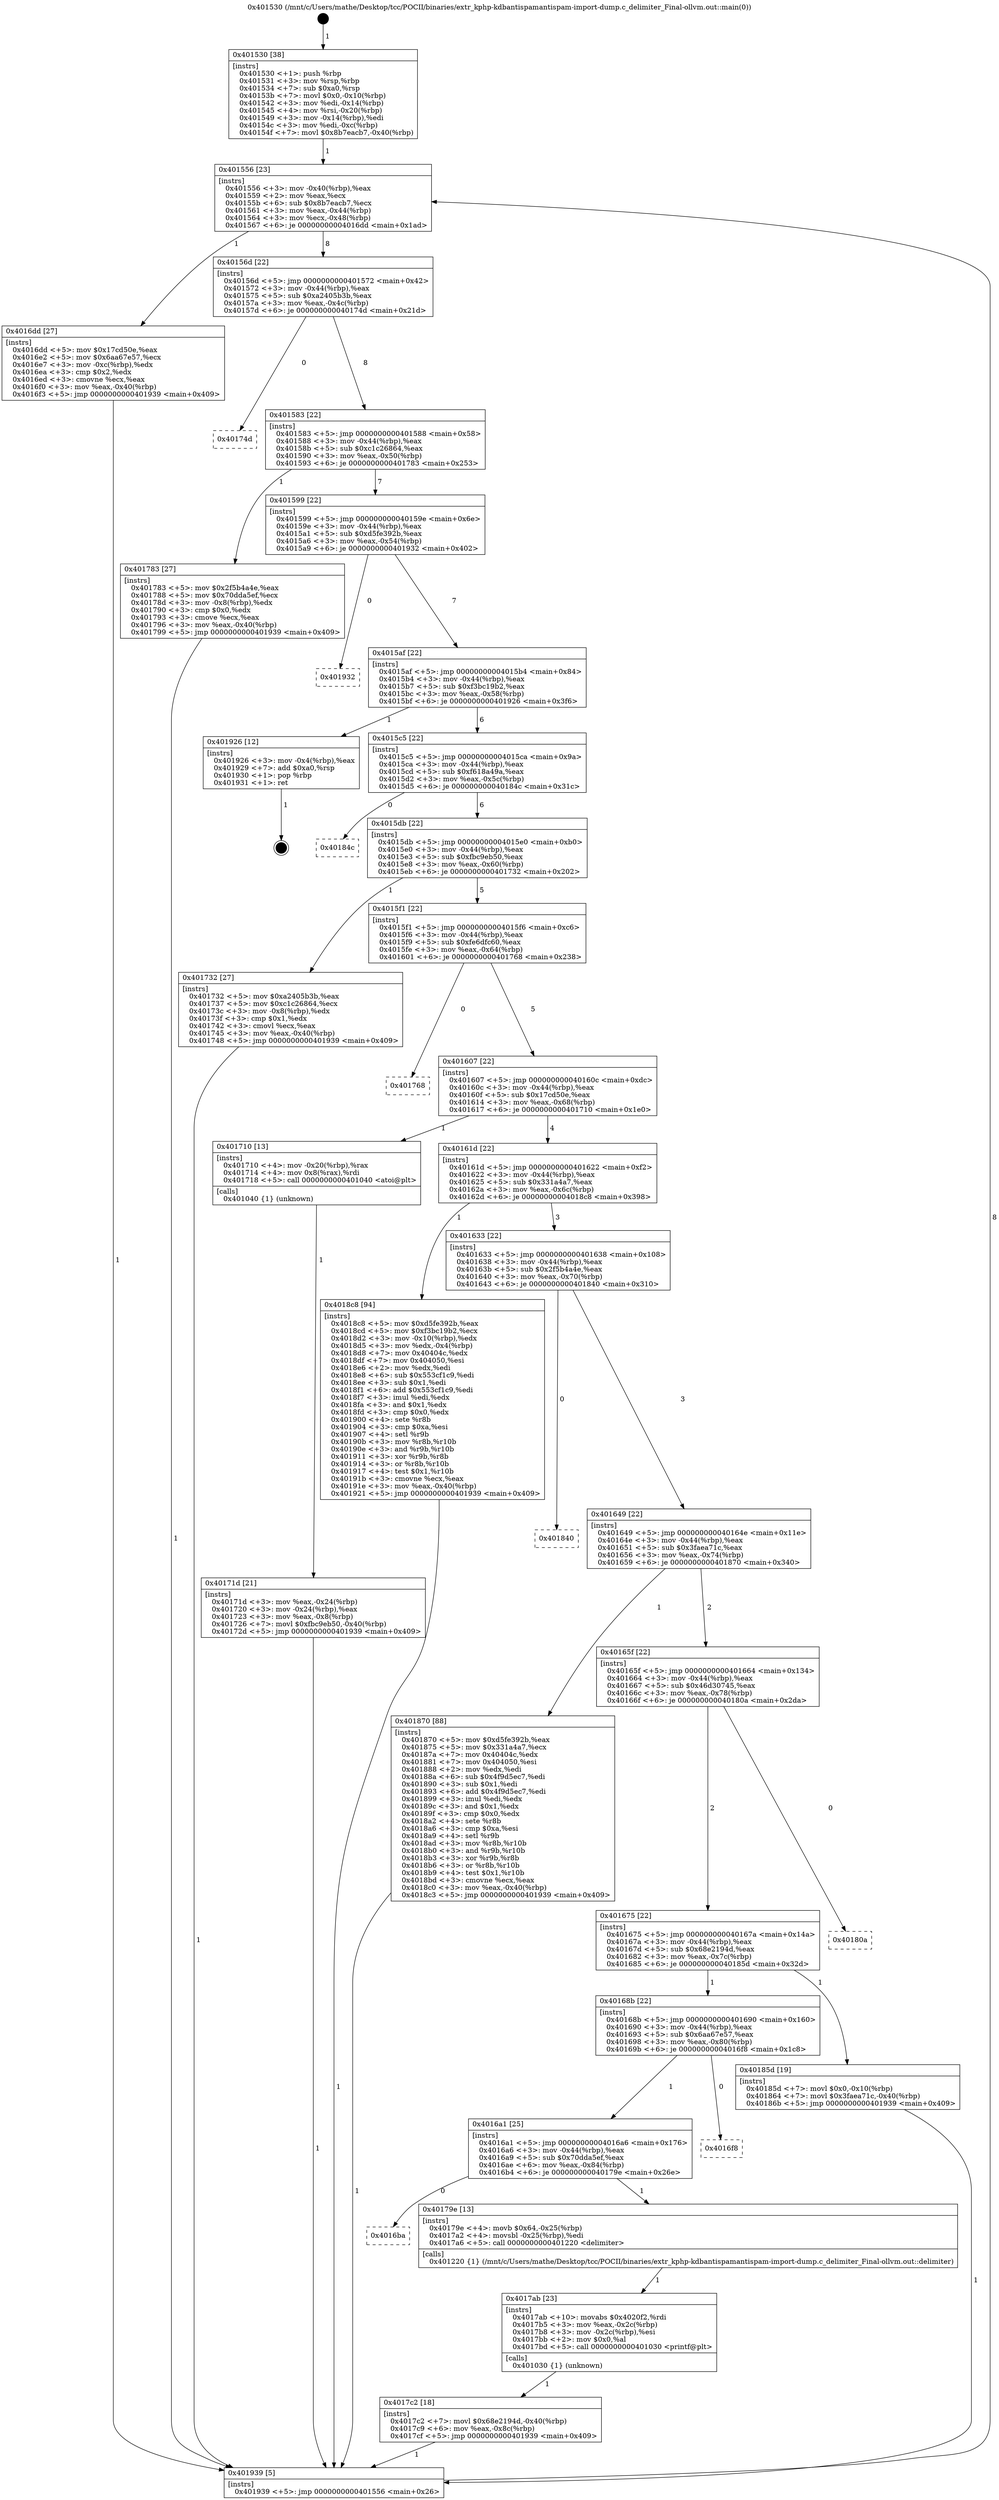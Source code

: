 digraph "0x401530" {
  label = "0x401530 (/mnt/c/Users/mathe/Desktop/tcc/POCII/binaries/extr_kphp-kdbantispamantispam-import-dump.c_delimiter_Final-ollvm.out::main(0))"
  labelloc = "t"
  node[shape=record]

  Entry [label="",width=0.3,height=0.3,shape=circle,fillcolor=black,style=filled]
  "0x401556" [label="{
     0x401556 [23]\l
     | [instrs]\l
     &nbsp;&nbsp;0x401556 \<+3\>: mov -0x40(%rbp),%eax\l
     &nbsp;&nbsp;0x401559 \<+2\>: mov %eax,%ecx\l
     &nbsp;&nbsp;0x40155b \<+6\>: sub $0x8b7eacb7,%ecx\l
     &nbsp;&nbsp;0x401561 \<+3\>: mov %eax,-0x44(%rbp)\l
     &nbsp;&nbsp;0x401564 \<+3\>: mov %ecx,-0x48(%rbp)\l
     &nbsp;&nbsp;0x401567 \<+6\>: je 00000000004016dd \<main+0x1ad\>\l
  }"]
  "0x4016dd" [label="{
     0x4016dd [27]\l
     | [instrs]\l
     &nbsp;&nbsp;0x4016dd \<+5\>: mov $0x17cd50e,%eax\l
     &nbsp;&nbsp;0x4016e2 \<+5\>: mov $0x6aa67e57,%ecx\l
     &nbsp;&nbsp;0x4016e7 \<+3\>: mov -0xc(%rbp),%edx\l
     &nbsp;&nbsp;0x4016ea \<+3\>: cmp $0x2,%edx\l
     &nbsp;&nbsp;0x4016ed \<+3\>: cmovne %ecx,%eax\l
     &nbsp;&nbsp;0x4016f0 \<+3\>: mov %eax,-0x40(%rbp)\l
     &nbsp;&nbsp;0x4016f3 \<+5\>: jmp 0000000000401939 \<main+0x409\>\l
  }"]
  "0x40156d" [label="{
     0x40156d [22]\l
     | [instrs]\l
     &nbsp;&nbsp;0x40156d \<+5\>: jmp 0000000000401572 \<main+0x42\>\l
     &nbsp;&nbsp;0x401572 \<+3\>: mov -0x44(%rbp),%eax\l
     &nbsp;&nbsp;0x401575 \<+5\>: sub $0xa2405b3b,%eax\l
     &nbsp;&nbsp;0x40157a \<+3\>: mov %eax,-0x4c(%rbp)\l
     &nbsp;&nbsp;0x40157d \<+6\>: je 000000000040174d \<main+0x21d\>\l
  }"]
  "0x401939" [label="{
     0x401939 [5]\l
     | [instrs]\l
     &nbsp;&nbsp;0x401939 \<+5\>: jmp 0000000000401556 \<main+0x26\>\l
  }"]
  "0x401530" [label="{
     0x401530 [38]\l
     | [instrs]\l
     &nbsp;&nbsp;0x401530 \<+1\>: push %rbp\l
     &nbsp;&nbsp;0x401531 \<+3\>: mov %rsp,%rbp\l
     &nbsp;&nbsp;0x401534 \<+7\>: sub $0xa0,%rsp\l
     &nbsp;&nbsp;0x40153b \<+7\>: movl $0x0,-0x10(%rbp)\l
     &nbsp;&nbsp;0x401542 \<+3\>: mov %edi,-0x14(%rbp)\l
     &nbsp;&nbsp;0x401545 \<+4\>: mov %rsi,-0x20(%rbp)\l
     &nbsp;&nbsp;0x401549 \<+3\>: mov -0x14(%rbp),%edi\l
     &nbsp;&nbsp;0x40154c \<+3\>: mov %edi,-0xc(%rbp)\l
     &nbsp;&nbsp;0x40154f \<+7\>: movl $0x8b7eacb7,-0x40(%rbp)\l
  }"]
  Exit [label="",width=0.3,height=0.3,shape=circle,fillcolor=black,style=filled,peripheries=2]
  "0x40174d" [label="{
     0x40174d\l
  }", style=dashed]
  "0x401583" [label="{
     0x401583 [22]\l
     | [instrs]\l
     &nbsp;&nbsp;0x401583 \<+5\>: jmp 0000000000401588 \<main+0x58\>\l
     &nbsp;&nbsp;0x401588 \<+3\>: mov -0x44(%rbp),%eax\l
     &nbsp;&nbsp;0x40158b \<+5\>: sub $0xc1c26864,%eax\l
     &nbsp;&nbsp;0x401590 \<+3\>: mov %eax,-0x50(%rbp)\l
     &nbsp;&nbsp;0x401593 \<+6\>: je 0000000000401783 \<main+0x253\>\l
  }"]
  "0x4017c2" [label="{
     0x4017c2 [18]\l
     | [instrs]\l
     &nbsp;&nbsp;0x4017c2 \<+7\>: movl $0x68e2194d,-0x40(%rbp)\l
     &nbsp;&nbsp;0x4017c9 \<+6\>: mov %eax,-0x8c(%rbp)\l
     &nbsp;&nbsp;0x4017cf \<+5\>: jmp 0000000000401939 \<main+0x409\>\l
  }"]
  "0x401783" [label="{
     0x401783 [27]\l
     | [instrs]\l
     &nbsp;&nbsp;0x401783 \<+5\>: mov $0x2f5b4a4e,%eax\l
     &nbsp;&nbsp;0x401788 \<+5\>: mov $0x70dda5ef,%ecx\l
     &nbsp;&nbsp;0x40178d \<+3\>: mov -0x8(%rbp),%edx\l
     &nbsp;&nbsp;0x401790 \<+3\>: cmp $0x0,%edx\l
     &nbsp;&nbsp;0x401793 \<+3\>: cmove %ecx,%eax\l
     &nbsp;&nbsp;0x401796 \<+3\>: mov %eax,-0x40(%rbp)\l
     &nbsp;&nbsp;0x401799 \<+5\>: jmp 0000000000401939 \<main+0x409\>\l
  }"]
  "0x401599" [label="{
     0x401599 [22]\l
     | [instrs]\l
     &nbsp;&nbsp;0x401599 \<+5\>: jmp 000000000040159e \<main+0x6e\>\l
     &nbsp;&nbsp;0x40159e \<+3\>: mov -0x44(%rbp),%eax\l
     &nbsp;&nbsp;0x4015a1 \<+5\>: sub $0xd5fe392b,%eax\l
     &nbsp;&nbsp;0x4015a6 \<+3\>: mov %eax,-0x54(%rbp)\l
     &nbsp;&nbsp;0x4015a9 \<+6\>: je 0000000000401932 \<main+0x402\>\l
  }"]
  "0x4017ab" [label="{
     0x4017ab [23]\l
     | [instrs]\l
     &nbsp;&nbsp;0x4017ab \<+10\>: movabs $0x4020f2,%rdi\l
     &nbsp;&nbsp;0x4017b5 \<+3\>: mov %eax,-0x2c(%rbp)\l
     &nbsp;&nbsp;0x4017b8 \<+3\>: mov -0x2c(%rbp),%esi\l
     &nbsp;&nbsp;0x4017bb \<+2\>: mov $0x0,%al\l
     &nbsp;&nbsp;0x4017bd \<+5\>: call 0000000000401030 \<printf@plt\>\l
     | [calls]\l
     &nbsp;&nbsp;0x401030 \{1\} (unknown)\l
  }"]
  "0x401932" [label="{
     0x401932\l
  }", style=dashed]
  "0x4015af" [label="{
     0x4015af [22]\l
     | [instrs]\l
     &nbsp;&nbsp;0x4015af \<+5\>: jmp 00000000004015b4 \<main+0x84\>\l
     &nbsp;&nbsp;0x4015b4 \<+3\>: mov -0x44(%rbp),%eax\l
     &nbsp;&nbsp;0x4015b7 \<+5\>: sub $0xf3bc19b2,%eax\l
     &nbsp;&nbsp;0x4015bc \<+3\>: mov %eax,-0x58(%rbp)\l
     &nbsp;&nbsp;0x4015bf \<+6\>: je 0000000000401926 \<main+0x3f6\>\l
  }"]
  "0x4016ba" [label="{
     0x4016ba\l
  }", style=dashed]
  "0x401926" [label="{
     0x401926 [12]\l
     | [instrs]\l
     &nbsp;&nbsp;0x401926 \<+3\>: mov -0x4(%rbp),%eax\l
     &nbsp;&nbsp;0x401929 \<+7\>: add $0xa0,%rsp\l
     &nbsp;&nbsp;0x401930 \<+1\>: pop %rbp\l
     &nbsp;&nbsp;0x401931 \<+1\>: ret\l
  }"]
  "0x4015c5" [label="{
     0x4015c5 [22]\l
     | [instrs]\l
     &nbsp;&nbsp;0x4015c5 \<+5\>: jmp 00000000004015ca \<main+0x9a\>\l
     &nbsp;&nbsp;0x4015ca \<+3\>: mov -0x44(%rbp),%eax\l
     &nbsp;&nbsp;0x4015cd \<+5\>: sub $0xf618a49a,%eax\l
     &nbsp;&nbsp;0x4015d2 \<+3\>: mov %eax,-0x5c(%rbp)\l
     &nbsp;&nbsp;0x4015d5 \<+6\>: je 000000000040184c \<main+0x31c\>\l
  }"]
  "0x40179e" [label="{
     0x40179e [13]\l
     | [instrs]\l
     &nbsp;&nbsp;0x40179e \<+4\>: movb $0x64,-0x25(%rbp)\l
     &nbsp;&nbsp;0x4017a2 \<+4\>: movsbl -0x25(%rbp),%edi\l
     &nbsp;&nbsp;0x4017a6 \<+5\>: call 0000000000401220 \<delimiter\>\l
     | [calls]\l
     &nbsp;&nbsp;0x401220 \{1\} (/mnt/c/Users/mathe/Desktop/tcc/POCII/binaries/extr_kphp-kdbantispamantispam-import-dump.c_delimiter_Final-ollvm.out::delimiter)\l
  }"]
  "0x40184c" [label="{
     0x40184c\l
  }", style=dashed]
  "0x4015db" [label="{
     0x4015db [22]\l
     | [instrs]\l
     &nbsp;&nbsp;0x4015db \<+5\>: jmp 00000000004015e0 \<main+0xb0\>\l
     &nbsp;&nbsp;0x4015e0 \<+3\>: mov -0x44(%rbp),%eax\l
     &nbsp;&nbsp;0x4015e3 \<+5\>: sub $0xfbc9eb50,%eax\l
     &nbsp;&nbsp;0x4015e8 \<+3\>: mov %eax,-0x60(%rbp)\l
     &nbsp;&nbsp;0x4015eb \<+6\>: je 0000000000401732 \<main+0x202\>\l
  }"]
  "0x4016a1" [label="{
     0x4016a1 [25]\l
     | [instrs]\l
     &nbsp;&nbsp;0x4016a1 \<+5\>: jmp 00000000004016a6 \<main+0x176\>\l
     &nbsp;&nbsp;0x4016a6 \<+3\>: mov -0x44(%rbp),%eax\l
     &nbsp;&nbsp;0x4016a9 \<+5\>: sub $0x70dda5ef,%eax\l
     &nbsp;&nbsp;0x4016ae \<+6\>: mov %eax,-0x84(%rbp)\l
     &nbsp;&nbsp;0x4016b4 \<+6\>: je 000000000040179e \<main+0x26e\>\l
  }"]
  "0x401732" [label="{
     0x401732 [27]\l
     | [instrs]\l
     &nbsp;&nbsp;0x401732 \<+5\>: mov $0xa2405b3b,%eax\l
     &nbsp;&nbsp;0x401737 \<+5\>: mov $0xc1c26864,%ecx\l
     &nbsp;&nbsp;0x40173c \<+3\>: mov -0x8(%rbp),%edx\l
     &nbsp;&nbsp;0x40173f \<+3\>: cmp $0x1,%edx\l
     &nbsp;&nbsp;0x401742 \<+3\>: cmovl %ecx,%eax\l
     &nbsp;&nbsp;0x401745 \<+3\>: mov %eax,-0x40(%rbp)\l
     &nbsp;&nbsp;0x401748 \<+5\>: jmp 0000000000401939 \<main+0x409\>\l
  }"]
  "0x4015f1" [label="{
     0x4015f1 [22]\l
     | [instrs]\l
     &nbsp;&nbsp;0x4015f1 \<+5\>: jmp 00000000004015f6 \<main+0xc6\>\l
     &nbsp;&nbsp;0x4015f6 \<+3\>: mov -0x44(%rbp),%eax\l
     &nbsp;&nbsp;0x4015f9 \<+5\>: sub $0xfe6dfc60,%eax\l
     &nbsp;&nbsp;0x4015fe \<+3\>: mov %eax,-0x64(%rbp)\l
     &nbsp;&nbsp;0x401601 \<+6\>: je 0000000000401768 \<main+0x238\>\l
  }"]
  "0x4016f8" [label="{
     0x4016f8\l
  }", style=dashed]
  "0x401768" [label="{
     0x401768\l
  }", style=dashed]
  "0x401607" [label="{
     0x401607 [22]\l
     | [instrs]\l
     &nbsp;&nbsp;0x401607 \<+5\>: jmp 000000000040160c \<main+0xdc\>\l
     &nbsp;&nbsp;0x40160c \<+3\>: mov -0x44(%rbp),%eax\l
     &nbsp;&nbsp;0x40160f \<+5\>: sub $0x17cd50e,%eax\l
     &nbsp;&nbsp;0x401614 \<+3\>: mov %eax,-0x68(%rbp)\l
     &nbsp;&nbsp;0x401617 \<+6\>: je 0000000000401710 \<main+0x1e0\>\l
  }"]
  "0x40168b" [label="{
     0x40168b [22]\l
     | [instrs]\l
     &nbsp;&nbsp;0x40168b \<+5\>: jmp 0000000000401690 \<main+0x160\>\l
     &nbsp;&nbsp;0x401690 \<+3\>: mov -0x44(%rbp),%eax\l
     &nbsp;&nbsp;0x401693 \<+5\>: sub $0x6aa67e57,%eax\l
     &nbsp;&nbsp;0x401698 \<+3\>: mov %eax,-0x80(%rbp)\l
     &nbsp;&nbsp;0x40169b \<+6\>: je 00000000004016f8 \<main+0x1c8\>\l
  }"]
  "0x401710" [label="{
     0x401710 [13]\l
     | [instrs]\l
     &nbsp;&nbsp;0x401710 \<+4\>: mov -0x20(%rbp),%rax\l
     &nbsp;&nbsp;0x401714 \<+4\>: mov 0x8(%rax),%rdi\l
     &nbsp;&nbsp;0x401718 \<+5\>: call 0000000000401040 \<atoi@plt\>\l
     | [calls]\l
     &nbsp;&nbsp;0x401040 \{1\} (unknown)\l
  }"]
  "0x40161d" [label="{
     0x40161d [22]\l
     | [instrs]\l
     &nbsp;&nbsp;0x40161d \<+5\>: jmp 0000000000401622 \<main+0xf2\>\l
     &nbsp;&nbsp;0x401622 \<+3\>: mov -0x44(%rbp),%eax\l
     &nbsp;&nbsp;0x401625 \<+5\>: sub $0x331a4a7,%eax\l
     &nbsp;&nbsp;0x40162a \<+3\>: mov %eax,-0x6c(%rbp)\l
     &nbsp;&nbsp;0x40162d \<+6\>: je 00000000004018c8 \<main+0x398\>\l
  }"]
  "0x40171d" [label="{
     0x40171d [21]\l
     | [instrs]\l
     &nbsp;&nbsp;0x40171d \<+3\>: mov %eax,-0x24(%rbp)\l
     &nbsp;&nbsp;0x401720 \<+3\>: mov -0x24(%rbp),%eax\l
     &nbsp;&nbsp;0x401723 \<+3\>: mov %eax,-0x8(%rbp)\l
     &nbsp;&nbsp;0x401726 \<+7\>: movl $0xfbc9eb50,-0x40(%rbp)\l
     &nbsp;&nbsp;0x40172d \<+5\>: jmp 0000000000401939 \<main+0x409\>\l
  }"]
  "0x40185d" [label="{
     0x40185d [19]\l
     | [instrs]\l
     &nbsp;&nbsp;0x40185d \<+7\>: movl $0x0,-0x10(%rbp)\l
     &nbsp;&nbsp;0x401864 \<+7\>: movl $0x3faea71c,-0x40(%rbp)\l
     &nbsp;&nbsp;0x40186b \<+5\>: jmp 0000000000401939 \<main+0x409\>\l
  }"]
  "0x4018c8" [label="{
     0x4018c8 [94]\l
     | [instrs]\l
     &nbsp;&nbsp;0x4018c8 \<+5\>: mov $0xd5fe392b,%eax\l
     &nbsp;&nbsp;0x4018cd \<+5\>: mov $0xf3bc19b2,%ecx\l
     &nbsp;&nbsp;0x4018d2 \<+3\>: mov -0x10(%rbp),%edx\l
     &nbsp;&nbsp;0x4018d5 \<+3\>: mov %edx,-0x4(%rbp)\l
     &nbsp;&nbsp;0x4018d8 \<+7\>: mov 0x40404c,%edx\l
     &nbsp;&nbsp;0x4018df \<+7\>: mov 0x404050,%esi\l
     &nbsp;&nbsp;0x4018e6 \<+2\>: mov %edx,%edi\l
     &nbsp;&nbsp;0x4018e8 \<+6\>: sub $0x553cf1c9,%edi\l
     &nbsp;&nbsp;0x4018ee \<+3\>: sub $0x1,%edi\l
     &nbsp;&nbsp;0x4018f1 \<+6\>: add $0x553cf1c9,%edi\l
     &nbsp;&nbsp;0x4018f7 \<+3\>: imul %edi,%edx\l
     &nbsp;&nbsp;0x4018fa \<+3\>: and $0x1,%edx\l
     &nbsp;&nbsp;0x4018fd \<+3\>: cmp $0x0,%edx\l
     &nbsp;&nbsp;0x401900 \<+4\>: sete %r8b\l
     &nbsp;&nbsp;0x401904 \<+3\>: cmp $0xa,%esi\l
     &nbsp;&nbsp;0x401907 \<+4\>: setl %r9b\l
     &nbsp;&nbsp;0x40190b \<+3\>: mov %r8b,%r10b\l
     &nbsp;&nbsp;0x40190e \<+3\>: and %r9b,%r10b\l
     &nbsp;&nbsp;0x401911 \<+3\>: xor %r9b,%r8b\l
     &nbsp;&nbsp;0x401914 \<+3\>: or %r8b,%r10b\l
     &nbsp;&nbsp;0x401917 \<+4\>: test $0x1,%r10b\l
     &nbsp;&nbsp;0x40191b \<+3\>: cmovne %ecx,%eax\l
     &nbsp;&nbsp;0x40191e \<+3\>: mov %eax,-0x40(%rbp)\l
     &nbsp;&nbsp;0x401921 \<+5\>: jmp 0000000000401939 \<main+0x409\>\l
  }"]
  "0x401633" [label="{
     0x401633 [22]\l
     | [instrs]\l
     &nbsp;&nbsp;0x401633 \<+5\>: jmp 0000000000401638 \<main+0x108\>\l
     &nbsp;&nbsp;0x401638 \<+3\>: mov -0x44(%rbp),%eax\l
     &nbsp;&nbsp;0x40163b \<+5\>: sub $0x2f5b4a4e,%eax\l
     &nbsp;&nbsp;0x401640 \<+3\>: mov %eax,-0x70(%rbp)\l
     &nbsp;&nbsp;0x401643 \<+6\>: je 0000000000401840 \<main+0x310\>\l
  }"]
  "0x401675" [label="{
     0x401675 [22]\l
     | [instrs]\l
     &nbsp;&nbsp;0x401675 \<+5\>: jmp 000000000040167a \<main+0x14a\>\l
     &nbsp;&nbsp;0x40167a \<+3\>: mov -0x44(%rbp),%eax\l
     &nbsp;&nbsp;0x40167d \<+5\>: sub $0x68e2194d,%eax\l
     &nbsp;&nbsp;0x401682 \<+3\>: mov %eax,-0x7c(%rbp)\l
     &nbsp;&nbsp;0x401685 \<+6\>: je 000000000040185d \<main+0x32d\>\l
  }"]
  "0x401840" [label="{
     0x401840\l
  }", style=dashed]
  "0x401649" [label="{
     0x401649 [22]\l
     | [instrs]\l
     &nbsp;&nbsp;0x401649 \<+5\>: jmp 000000000040164e \<main+0x11e\>\l
     &nbsp;&nbsp;0x40164e \<+3\>: mov -0x44(%rbp),%eax\l
     &nbsp;&nbsp;0x401651 \<+5\>: sub $0x3faea71c,%eax\l
     &nbsp;&nbsp;0x401656 \<+3\>: mov %eax,-0x74(%rbp)\l
     &nbsp;&nbsp;0x401659 \<+6\>: je 0000000000401870 \<main+0x340\>\l
  }"]
  "0x40180a" [label="{
     0x40180a\l
  }", style=dashed]
  "0x401870" [label="{
     0x401870 [88]\l
     | [instrs]\l
     &nbsp;&nbsp;0x401870 \<+5\>: mov $0xd5fe392b,%eax\l
     &nbsp;&nbsp;0x401875 \<+5\>: mov $0x331a4a7,%ecx\l
     &nbsp;&nbsp;0x40187a \<+7\>: mov 0x40404c,%edx\l
     &nbsp;&nbsp;0x401881 \<+7\>: mov 0x404050,%esi\l
     &nbsp;&nbsp;0x401888 \<+2\>: mov %edx,%edi\l
     &nbsp;&nbsp;0x40188a \<+6\>: sub $0x4f9d5ec7,%edi\l
     &nbsp;&nbsp;0x401890 \<+3\>: sub $0x1,%edi\l
     &nbsp;&nbsp;0x401893 \<+6\>: add $0x4f9d5ec7,%edi\l
     &nbsp;&nbsp;0x401899 \<+3\>: imul %edi,%edx\l
     &nbsp;&nbsp;0x40189c \<+3\>: and $0x1,%edx\l
     &nbsp;&nbsp;0x40189f \<+3\>: cmp $0x0,%edx\l
     &nbsp;&nbsp;0x4018a2 \<+4\>: sete %r8b\l
     &nbsp;&nbsp;0x4018a6 \<+3\>: cmp $0xa,%esi\l
     &nbsp;&nbsp;0x4018a9 \<+4\>: setl %r9b\l
     &nbsp;&nbsp;0x4018ad \<+3\>: mov %r8b,%r10b\l
     &nbsp;&nbsp;0x4018b0 \<+3\>: and %r9b,%r10b\l
     &nbsp;&nbsp;0x4018b3 \<+3\>: xor %r9b,%r8b\l
     &nbsp;&nbsp;0x4018b6 \<+3\>: or %r8b,%r10b\l
     &nbsp;&nbsp;0x4018b9 \<+4\>: test $0x1,%r10b\l
     &nbsp;&nbsp;0x4018bd \<+3\>: cmovne %ecx,%eax\l
     &nbsp;&nbsp;0x4018c0 \<+3\>: mov %eax,-0x40(%rbp)\l
     &nbsp;&nbsp;0x4018c3 \<+5\>: jmp 0000000000401939 \<main+0x409\>\l
  }"]
  "0x40165f" [label="{
     0x40165f [22]\l
     | [instrs]\l
     &nbsp;&nbsp;0x40165f \<+5\>: jmp 0000000000401664 \<main+0x134\>\l
     &nbsp;&nbsp;0x401664 \<+3\>: mov -0x44(%rbp),%eax\l
     &nbsp;&nbsp;0x401667 \<+5\>: sub $0x46d30745,%eax\l
     &nbsp;&nbsp;0x40166c \<+3\>: mov %eax,-0x78(%rbp)\l
     &nbsp;&nbsp;0x40166f \<+6\>: je 000000000040180a \<main+0x2da\>\l
  }"]
  Entry -> "0x401530" [label=" 1"]
  "0x401556" -> "0x4016dd" [label=" 1"]
  "0x401556" -> "0x40156d" [label=" 8"]
  "0x4016dd" -> "0x401939" [label=" 1"]
  "0x401530" -> "0x401556" [label=" 1"]
  "0x401939" -> "0x401556" [label=" 8"]
  "0x401926" -> Exit [label=" 1"]
  "0x40156d" -> "0x40174d" [label=" 0"]
  "0x40156d" -> "0x401583" [label=" 8"]
  "0x4018c8" -> "0x401939" [label=" 1"]
  "0x401583" -> "0x401783" [label=" 1"]
  "0x401583" -> "0x401599" [label=" 7"]
  "0x401870" -> "0x401939" [label=" 1"]
  "0x401599" -> "0x401932" [label=" 0"]
  "0x401599" -> "0x4015af" [label=" 7"]
  "0x40185d" -> "0x401939" [label=" 1"]
  "0x4015af" -> "0x401926" [label=" 1"]
  "0x4015af" -> "0x4015c5" [label=" 6"]
  "0x4017c2" -> "0x401939" [label=" 1"]
  "0x4015c5" -> "0x40184c" [label=" 0"]
  "0x4015c5" -> "0x4015db" [label=" 6"]
  "0x4017ab" -> "0x4017c2" [label=" 1"]
  "0x4015db" -> "0x401732" [label=" 1"]
  "0x4015db" -> "0x4015f1" [label=" 5"]
  "0x4016a1" -> "0x4016ba" [label=" 0"]
  "0x4015f1" -> "0x401768" [label=" 0"]
  "0x4015f1" -> "0x401607" [label=" 5"]
  "0x4016a1" -> "0x40179e" [label=" 1"]
  "0x401607" -> "0x401710" [label=" 1"]
  "0x401607" -> "0x40161d" [label=" 4"]
  "0x401710" -> "0x40171d" [label=" 1"]
  "0x40171d" -> "0x401939" [label=" 1"]
  "0x401732" -> "0x401939" [label=" 1"]
  "0x401783" -> "0x401939" [label=" 1"]
  "0x40168b" -> "0x4016a1" [label=" 1"]
  "0x40161d" -> "0x4018c8" [label=" 1"]
  "0x40161d" -> "0x401633" [label=" 3"]
  "0x40168b" -> "0x4016f8" [label=" 0"]
  "0x401633" -> "0x401840" [label=" 0"]
  "0x401633" -> "0x401649" [label=" 3"]
  "0x401675" -> "0x40168b" [label=" 1"]
  "0x401649" -> "0x401870" [label=" 1"]
  "0x401649" -> "0x40165f" [label=" 2"]
  "0x401675" -> "0x40185d" [label=" 1"]
  "0x40165f" -> "0x40180a" [label=" 0"]
  "0x40165f" -> "0x401675" [label=" 2"]
  "0x40179e" -> "0x4017ab" [label=" 1"]
}
